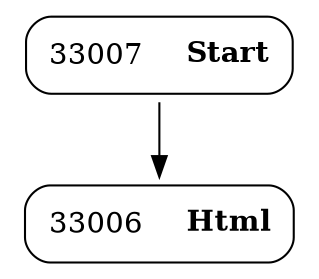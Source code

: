 digraph ast {
node [shape=none];
33006 [label=<<TABLE border='1' cellspacing='0' cellpadding='10' style='rounded' ><TR><TD border='0'>33006</TD><TD border='0'><B>Html</B></TD></TR></TABLE>>];
33007 [label=<<TABLE border='1' cellspacing='0' cellpadding='10' style='rounded' ><TR><TD border='0'>33007</TD><TD border='0'><B>Start</B></TD></TR></TABLE>>];
33007 -> 33006 [weight=2];
}
